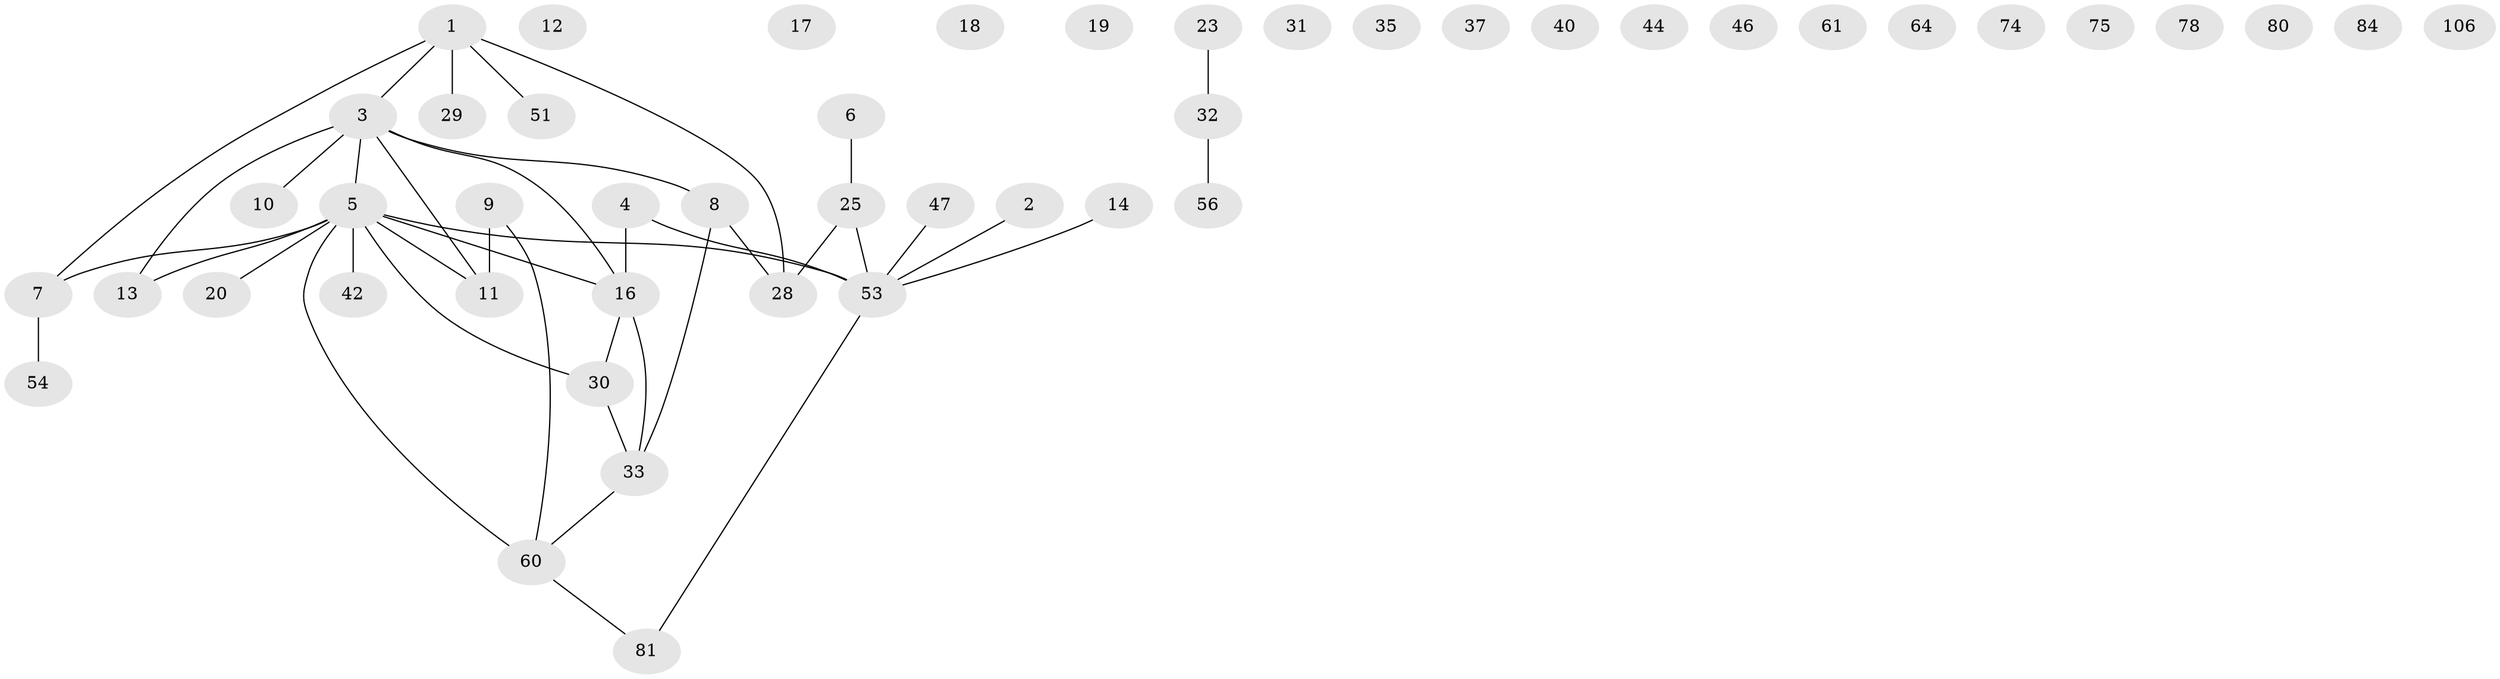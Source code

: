 // original degree distribution, {2: 0.330188679245283, 6: 0.018867924528301886, 1: 0.2641509433962264, 5: 0.03773584905660377, 3: 0.18867924528301888, 4: 0.03773584905660377, 0: 0.12264150943396226}
// Generated by graph-tools (version 1.1) at 2025/16/03/04/25 18:16:42]
// undirected, 48 vertices, 41 edges
graph export_dot {
graph [start="1"]
  node [color=gray90,style=filled];
  1 [super="+50+15"];
  2 [super="+59"];
  3 [super="+39+77+83+49+27"];
  4 [super="+88"];
  5 [super="+45+26"];
  6 [super="+103"];
  7 [super="+21+48+24+43"];
  8 [super="+104+90"];
  9 [super="+95+41"];
  10;
  11;
  12 [super="+63"];
  13 [super="+22"];
  14 [super="+58"];
  16 [super="+66"];
  17;
  18;
  19 [super="+34+36"];
  20 [super="+86"];
  23 [super="+62"];
  25 [super="+38+55"];
  28;
  29 [super="+92"];
  30 [super="+87"];
  31;
  32 [super="+70"];
  33 [super="+79+71"];
  35 [super="+94"];
  37;
  40 [super="+97"];
  42 [super="+52"];
  44 [super="+98+101"];
  46;
  47;
  51;
  53 [super="+96+57+68"];
  54 [super="+65"];
  56;
  60 [super="+69"];
  61;
  64;
  74;
  75;
  78;
  80;
  81;
  84;
  106;
  1 -- 51;
  1 -- 28;
  1 -- 3;
  1 -- 29;
  1 -- 7;
  2 -- 53;
  3 -- 8;
  3 -- 11;
  3 -- 10;
  3 -- 16;
  3 -- 5;
  3 -- 13;
  4 -- 53;
  4 -- 16;
  5 -- 42;
  5 -- 7 [weight=2];
  5 -- 11;
  5 -- 60 [weight=2];
  5 -- 13;
  5 -- 20;
  5 -- 30;
  5 -- 53;
  5 -- 16;
  6 -- 25;
  7 -- 54;
  8 -- 28;
  8 -- 33;
  9 -- 11;
  9 -- 60;
  14 -- 53;
  16 -- 33;
  16 -- 30;
  23 -- 32;
  25 -- 28;
  25 -- 53 [weight=2];
  30 -- 33;
  32 -- 56;
  33 -- 60;
  47 -- 53;
  53 -- 81;
  60 -- 81;
}
